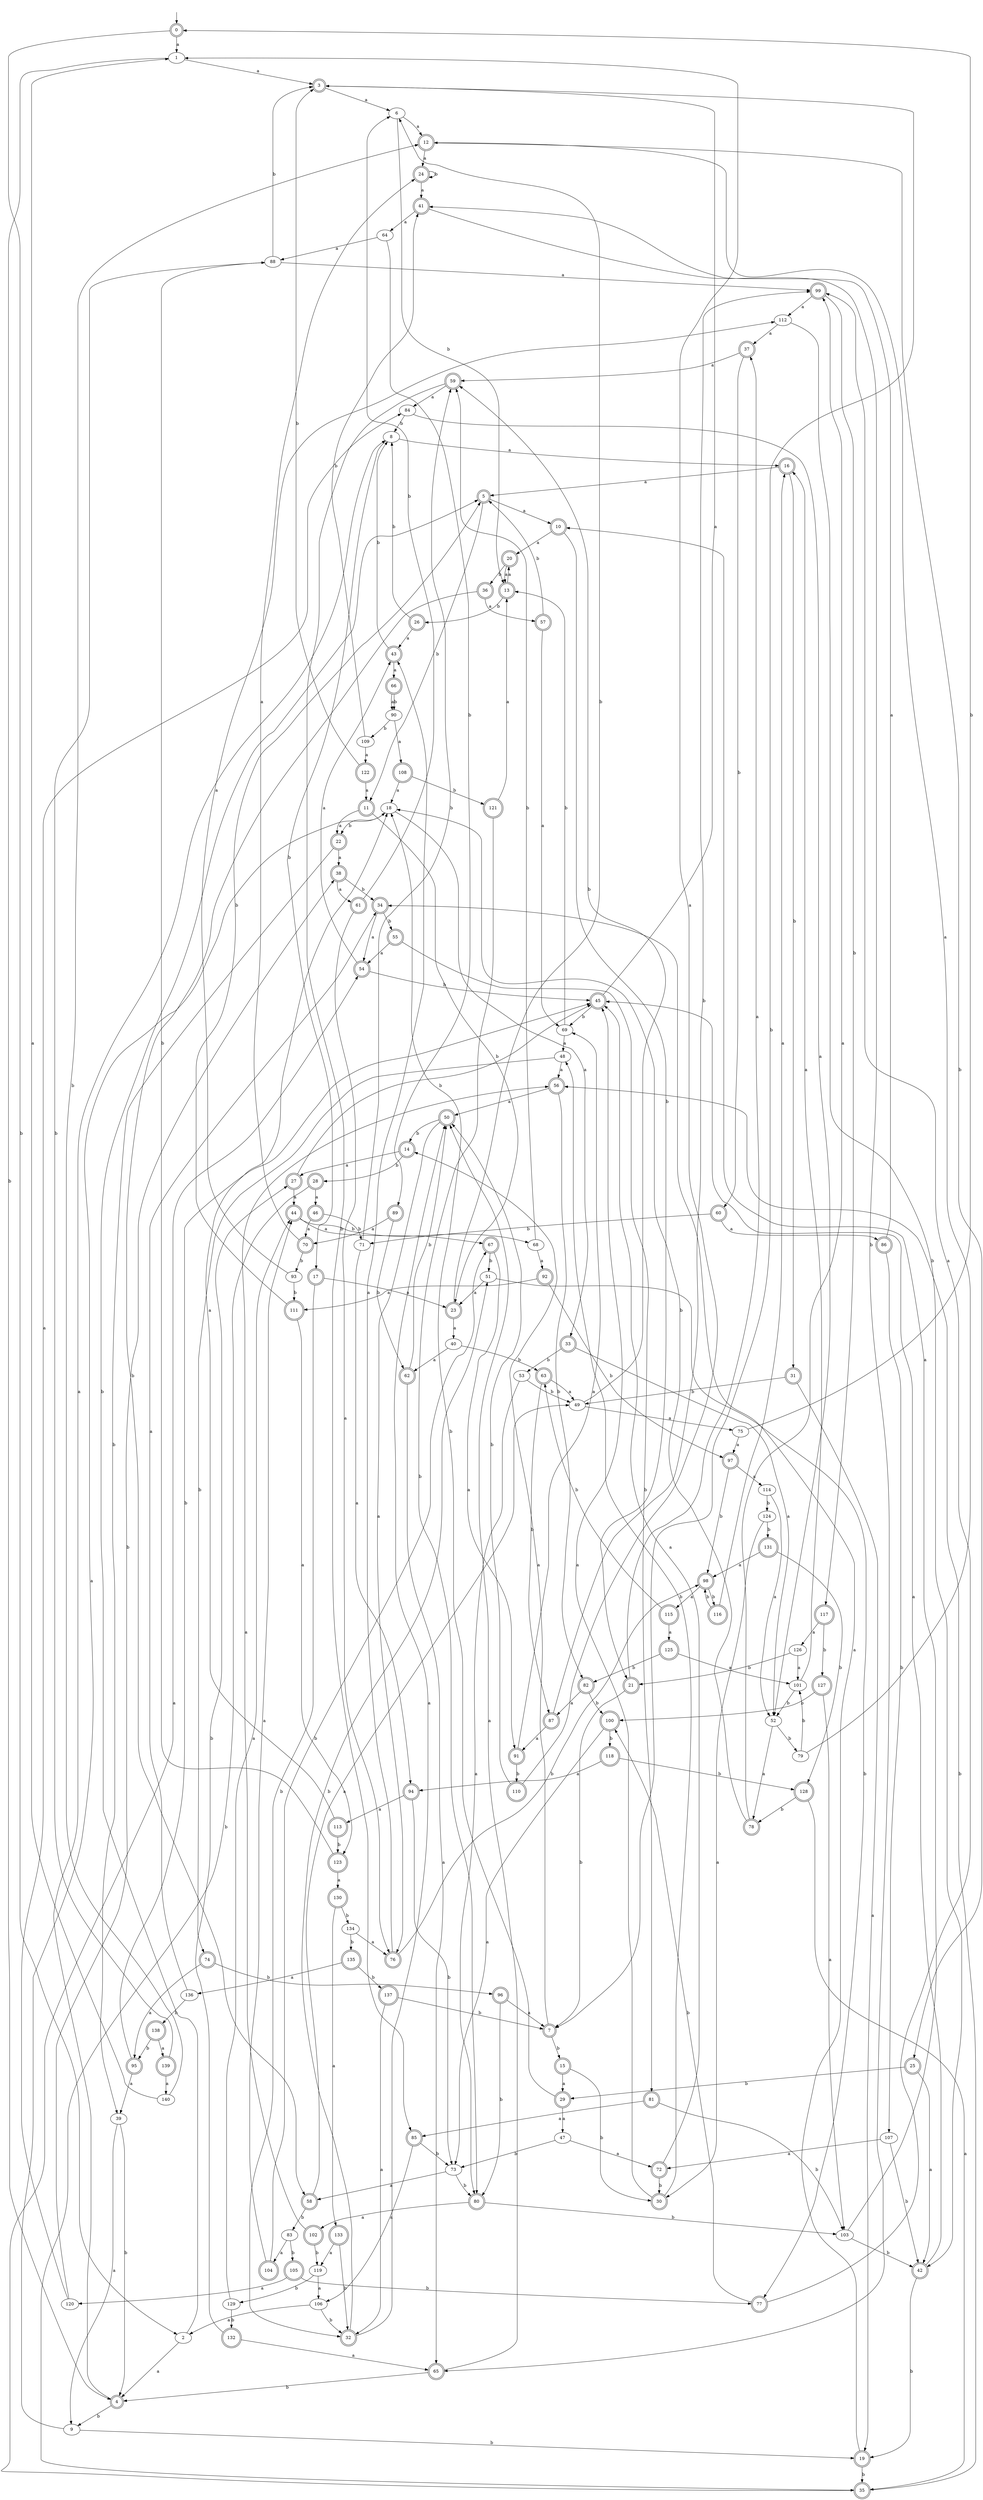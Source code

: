 digraph RandomDFA {
  __start0 [label="", shape=none];
  __start0 -> 0 [label=""];
  0 [shape=circle] [shape=doublecircle]
  0 -> 1 [label="a"]
  0 -> 2 [label="b"]
  1
  1 -> 3 [label="a"]
  1 -> 4 [label="b"]
  2
  2 -> 4 [label="a"]
  2 -> 5 [label="b"]
  3 [shape=doublecircle]
  3 -> 6 [label="a"]
  3 -> 7 [label="b"]
  4 [shape=doublecircle]
  4 -> 8 [label="a"]
  4 -> 9 [label="b"]
  5 [shape=doublecircle]
  5 -> 10 [label="a"]
  5 -> 11 [label="b"]
  6
  6 -> 12 [label="a"]
  6 -> 13 [label="b"]
  7 [shape=doublecircle]
  7 -> 14 [label="a"]
  7 -> 15 [label="b"]
  8
  8 -> 16 [label="a"]
  8 -> 17 [label="b"]
  9
  9 -> 18 [label="a"]
  9 -> 19 [label="b"]
  10 [shape=doublecircle]
  10 -> 20 [label="a"]
  10 -> 21 [label="b"]
  11 [shape=doublecircle]
  11 -> 22 [label="a"]
  11 -> 23 [label="b"]
  12 [shape=doublecircle]
  12 -> 24 [label="a"]
  12 -> 25 [label="b"]
  13 [shape=doublecircle]
  13 -> 20 [label="a"]
  13 -> 26 [label="b"]
  14 [shape=doublecircle]
  14 -> 27 [label="a"]
  14 -> 28 [label="b"]
  15 [shape=doublecircle]
  15 -> 29 [label="a"]
  15 -> 30 [label="b"]
  16 [shape=doublecircle]
  16 -> 5 [label="a"]
  16 -> 31 [label="b"]
  17 [shape=doublecircle]
  17 -> 23 [label="a"]
  17 -> 32 [label="b"]
  18
  18 -> 33 [label="a"]
  18 -> 22 [label="b"]
  19 [shape=doublecircle]
  19 -> 34 [label="a"]
  19 -> 35 [label="b"]
  20 [shape=doublecircle]
  20 -> 13 [label="a"]
  20 -> 36 [label="b"]
  21 [shape=doublecircle]
  21 -> 37 [label="a"]
  21 -> 7 [label="b"]
  22 [shape=doublecircle]
  22 -> 38 [label="a"]
  22 -> 39 [label="b"]
  23 [shape=doublecircle]
  23 -> 40 [label="a"]
  23 -> 6 [label="b"]
  24 [shape=doublecircle]
  24 -> 41 [label="a"]
  24 -> 24 [label="b"]
  25 [shape=doublecircle]
  25 -> 42 [label="a"]
  25 -> 29 [label="b"]
  26 [shape=doublecircle]
  26 -> 43 [label="a"]
  26 -> 8 [label="b"]
  27 [shape=doublecircle]
  27 -> 44 [label="a"]
  27 -> 45 [label="b"]
  28 [shape=doublecircle]
  28 -> 46 [label="a"]
  28 -> 35 [label="b"]
  29 [shape=doublecircle]
  29 -> 47 [label="a"]
  29 -> 18 [label="b"]
  30 [shape=doublecircle]
  30 -> 45 [label="a"]
  30 -> 48 [label="b"]
  31 [shape=doublecircle]
  31 -> 19 [label="a"]
  31 -> 49 [label="b"]
  32 [shape=doublecircle]
  32 -> 50 [label="a"]
  32 -> 51 [label="b"]
  33 [shape=doublecircle]
  33 -> 52 [label="a"]
  33 -> 53 [label="b"]
  34 [shape=doublecircle]
  34 -> 54 [label="a"]
  34 -> 55 [label="b"]
  35 [shape=doublecircle]
  35 -> 54 [label="a"]
  35 -> 56 [label="b"]
  36 [shape=doublecircle]
  36 -> 57 [label="a"]
  36 -> 58 [label="b"]
  37 [shape=doublecircle]
  37 -> 59 [label="a"]
  37 -> 60 [label="b"]
  38 [shape=doublecircle]
  38 -> 61 [label="a"]
  38 -> 34 [label="b"]
  39
  39 -> 9 [label="a"]
  39 -> 4 [label="b"]
  40
  40 -> 62 [label="a"]
  40 -> 63 [label="b"]
  41 [shape=doublecircle]
  41 -> 64 [label="a"]
  41 -> 65 [label="b"]
  42 [shape=doublecircle]
  42 -> 45 [label="a"]
  42 -> 19 [label="b"]
  43 [shape=doublecircle]
  43 -> 66 [label="a"]
  43 -> 8 [label="b"]
  44 [shape=doublecircle]
  44 -> 67 [label="a"]
  44 -> 68 [label="b"]
  45 [shape=doublecircle]
  45 -> 3 [label="a"]
  45 -> 69 [label="b"]
  46 [shape=doublecircle]
  46 -> 70 [label="a"]
  46 -> 71 [label="b"]
  47
  47 -> 72 [label="a"]
  47 -> 73 [label="b"]
  48
  48 -> 56 [label="a"]
  48 -> 74 [label="b"]
  49
  49 -> 75 [label="a"]
  49 -> 59 [label="b"]
  50 [shape=doublecircle]
  50 -> 76 [label="a"]
  50 -> 14 [label="b"]
  51
  51 -> 23 [label="a"]
  51 -> 77 [label="b"]
  52
  52 -> 78 [label="a"]
  52 -> 79 [label="b"]
  53
  53 -> 80 [label="a"]
  53 -> 49 [label="b"]
  54 [shape=doublecircle]
  54 -> 43 [label="a"]
  54 -> 45 [label="b"]
  55 [shape=doublecircle]
  55 -> 54 [label="a"]
  55 -> 81 [label="b"]
  56 [shape=doublecircle]
  56 -> 50 [label="a"]
  56 -> 82 [label="b"]
  57 [shape=doublecircle]
  57 -> 69 [label="a"]
  57 -> 5 [label="b"]
  58 [shape=doublecircle]
  58 -> 49 [label="a"]
  58 -> 83 [label="b"]
  59 [shape=doublecircle]
  59 -> 84 [label="a"]
  59 -> 85 [label="b"]
  60 [shape=doublecircle]
  60 -> 86 [label="a"]
  60 -> 71 [label="b"]
  61 [shape=doublecircle]
  61 -> 76 [label="a"]
  61 -> 6 [label="b"]
  62 [shape=doublecircle]
  62 -> 65 [label="a"]
  62 -> 50 [label="b"]
  63 [shape=doublecircle]
  63 -> 49 [label="a"]
  63 -> 87 [label="b"]
  64
  64 -> 88 [label="a"]
  64 -> 89 [label="b"]
  65 [shape=doublecircle]
  65 -> 50 [label="a"]
  65 -> 4 [label="b"]
  66 [shape=doublecircle]
  66 -> 90 [label="a"]
  66 -> 90 [label="b"]
  67 [shape=doublecircle]
  67 -> 91 [label="a"]
  67 -> 51 [label="b"]
  68
  68 -> 92 [label="a"]
  68 -> 59 [label="b"]
  69
  69 -> 48 [label="a"]
  69 -> 13 [label="b"]
  70 [shape=doublecircle]
  70 -> 24 [label="a"]
  70 -> 93 [label="b"]
  71
  71 -> 94 [label="a"]
  71 -> 59 [label="b"]
  72 [shape=doublecircle]
  72 -> 45 [label="a"]
  72 -> 30 [label="b"]
  73
  73 -> 58 [label="a"]
  73 -> 80 [label="b"]
  74 [shape=doublecircle]
  74 -> 95 [label="a"]
  74 -> 96 [label="b"]
  75
  75 -> 97 [label="a"]
  75 -> 0 [label="b"]
  76 [shape=doublecircle]
  76 -> 43 [label="a"]
  76 -> 98 [label="b"]
  77 [shape=doublecircle]
  77 -> 99 [label="a"]
  77 -> 100 [label="b"]
  78 [shape=doublecircle]
  78 -> 99 [label="a"]
  78 -> 18 [label="b"]
  79
  79 -> 12 [label="a"]
  79 -> 101 [label="b"]
  80 [shape=doublecircle]
  80 -> 102 [label="a"]
  80 -> 103 [label="b"]
  81 [shape=doublecircle]
  81 -> 85 [label="a"]
  81 -> 103 [label="b"]
  82 [shape=doublecircle]
  82 -> 87 [label="a"]
  82 -> 100 [label="b"]
  83
  83 -> 104 [label="a"]
  83 -> 105 [label="b"]
  84
  84 -> 52 [label="a"]
  84 -> 8 [label="b"]
  85 [shape=doublecircle]
  85 -> 106 [label="a"]
  85 -> 73 [label="b"]
  86 [shape=doublecircle]
  86 -> 41 [label="a"]
  86 -> 107 [label="b"]
  87 [shape=doublecircle]
  87 -> 91 [label="a"]
  87 -> 99 [label="b"]
  88
  88 -> 99 [label="a"]
  88 -> 3 [label="b"]
  89 [shape=doublecircle]
  89 -> 70 [label="a"]
  89 -> 62 [label="b"]
  90
  90 -> 108 [label="a"]
  90 -> 109 [label="b"]
  91 [shape=doublecircle]
  91 -> 69 [label="a"]
  91 -> 110 [label="b"]
  92 [shape=doublecircle]
  92 -> 111 [label="a"]
  92 -> 97 [label="b"]
  93
  93 -> 112 [label="a"]
  93 -> 111 [label="b"]
  94 [shape=doublecircle]
  94 -> 113 [label="a"]
  94 -> 73 [label="b"]
  95 [shape=doublecircle]
  95 -> 39 [label="a"]
  95 -> 45 [label="b"]
  96 [shape=doublecircle]
  96 -> 7 [label="a"]
  96 -> 80 [label="b"]
  97 [shape=doublecircle]
  97 -> 114 [label="a"]
  97 -> 98 [label="b"]
  98 [shape=doublecircle]
  98 -> 115 [label="a"]
  98 -> 116 [label="b"]
  99 [shape=doublecircle]
  99 -> 112 [label="a"]
  99 -> 117 [label="b"]
  100 [shape=doublecircle]
  100 -> 73 [label="a"]
  100 -> 118 [label="b"]
  101
  101 -> 16 [label="a"]
  101 -> 52 [label="b"]
  102 [shape=doublecircle]
  102 -> 56 [label="a"]
  102 -> 119 [label="b"]
  103
  103 -> 10 [label="a"]
  103 -> 42 [label="b"]
  104 [shape=doublecircle]
  104 -> 44 [label="a"]
  104 -> 67 [label="b"]
  105 [shape=doublecircle]
  105 -> 120 [label="a"]
  105 -> 77 [label="b"]
  106
  106 -> 2 [label="a"]
  106 -> 32 [label="b"]
  107
  107 -> 72 [label="a"]
  107 -> 42 [label="b"]
  108 [shape=doublecircle]
  108 -> 18 [label="a"]
  108 -> 121 [label="b"]
  109
  109 -> 122 [label="a"]
  109 -> 41 [label="b"]
  110 [shape=doublecircle]
  110 -> 1 [label="a"]
  110 -> 50 [label="b"]
  111 [shape=doublecircle]
  111 -> 123 [label="a"]
  111 -> 5 [label="b"]
  112
  112 -> 37 [label="a"]
  112 -> 42 [label="b"]
  113 [shape=doublecircle]
  113 -> 18 [label="a"]
  113 -> 123 [label="b"]
  114
  114 -> 52 [label="a"]
  114 -> 124 [label="b"]
  115 [shape=doublecircle]
  115 -> 125 [label="a"]
  115 -> 63 [label="b"]
  116 [shape=doublecircle]
  116 -> 16 [label="a"]
  116 -> 98 [label="b"]
  117 [shape=doublecircle]
  117 -> 126 [label="a"]
  117 -> 127 [label="b"]
  118 [shape=doublecircle]
  118 -> 94 [label="a"]
  118 -> 128 [label="b"]
  119
  119 -> 106 [label="a"]
  119 -> 129 [label="b"]
  120
  120 -> 84 [label="a"]
  120 -> 38 [label="b"]
  121 [shape=doublecircle]
  121 -> 13 [label="a"]
  121 -> 80 [label="b"]
  122 [shape=doublecircle]
  122 -> 11 [label="a"]
  122 -> 3 [label="b"]
  123 [shape=doublecircle]
  123 -> 130 [label="a"]
  123 -> 88 [label="b"]
  124
  124 -> 30 [label="a"]
  124 -> 131 [label="b"]
  125 [shape=doublecircle]
  125 -> 101 [label="a"]
  125 -> 82 [label="b"]
  126
  126 -> 101 [label="a"]
  126 -> 21 [label="b"]
  127 [shape=doublecircle]
  127 -> 103 [label="a"]
  127 -> 100 [label="b"]
  128 [shape=doublecircle]
  128 -> 35 [label="a"]
  128 -> 78 [label="b"]
  129
  129 -> 44 [label="a"]
  129 -> 132 [label="b"]
  130 [shape=doublecircle]
  130 -> 133 [label="a"]
  130 -> 134 [label="b"]
  131 [shape=doublecircle]
  131 -> 98 [label="a"]
  131 -> 128 [label="b"]
  132 [shape=doublecircle]
  132 -> 65 [label="a"]
  132 -> 27 [label="b"]
  133 [shape=doublecircle]
  133 -> 119 [label="a"]
  133 -> 32 [label="b"]
  134
  134 -> 76 [label="a"]
  134 -> 135 [label="b"]
  135 [shape=doublecircle]
  135 -> 136 [label="a"]
  135 -> 137 [label="b"]
  136
  136 -> 34 [label="a"]
  136 -> 138 [label="b"]
  137 [shape=doublecircle]
  137 -> 32 [label="a"]
  137 -> 7 [label="b"]
  138 [shape=doublecircle]
  138 -> 139 [label="a"]
  138 -> 95 [label="b"]
  139 [shape=doublecircle]
  139 -> 140 [label="a"]
  139 -> 88 [label="b"]
  140
  140 -> 1 [label="a"]
  140 -> 12 [label="b"]
}
